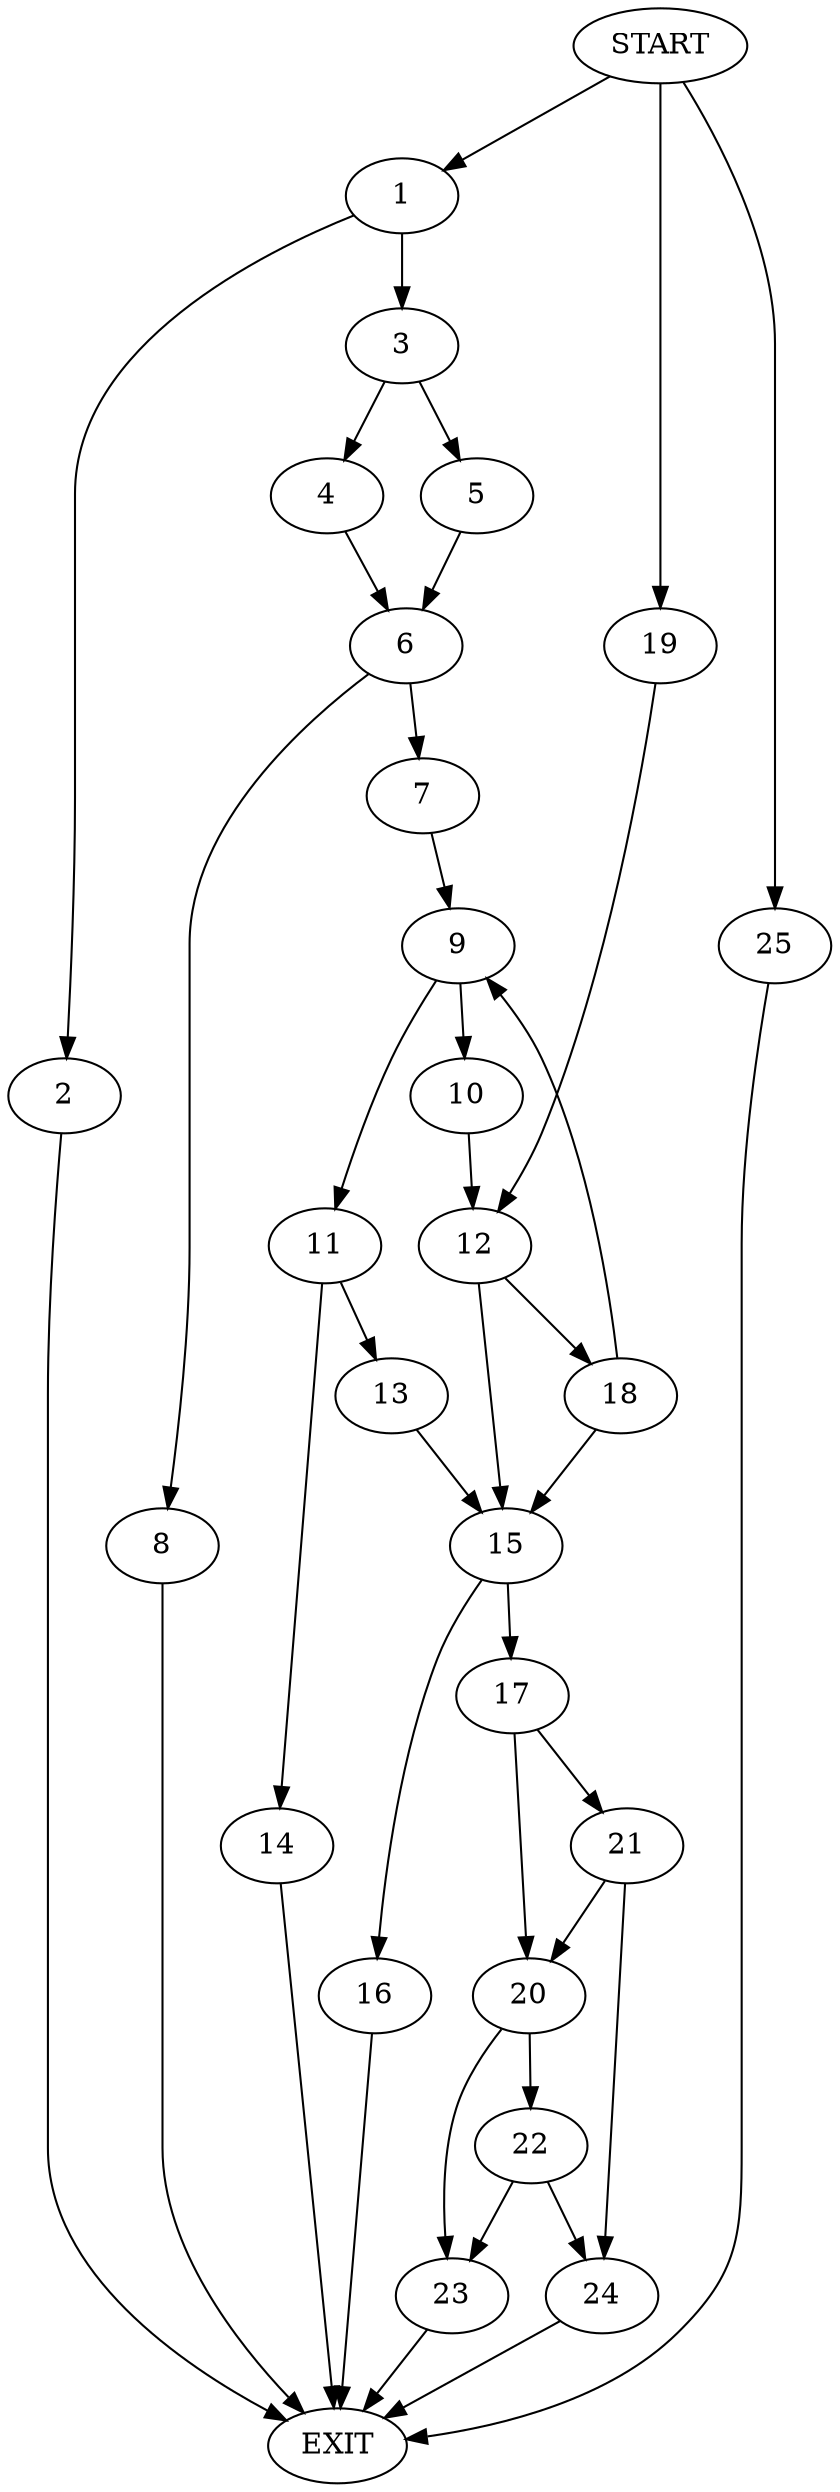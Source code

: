 digraph {
0 [label="START"]
26 [label="EXIT"]
0 -> 1
1 -> 2
1 -> 3
2 -> 26
3 -> 4
3 -> 5
5 -> 6
4 -> 6
6 -> 7
6 -> 8
7 -> 9
8 -> 26
9 -> 10
9 -> 11
10 -> 12
11 -> 13
11 -> 14
13 -> 15
14 -> 26
15 -> 16
15 -> 17
12 -> 15
12 -> 18
0 -> 19
19 -> 12
18 -> 15
18 -> 9
17 -> 20
17 -> 21
16 -> 26
20 -> 22
20 -> 23
21 -> 24
21 -> 20
24 -> 26
23 -> 26
22 -> 24
22 -> 23
0 -> 25
25 -> 26
}
